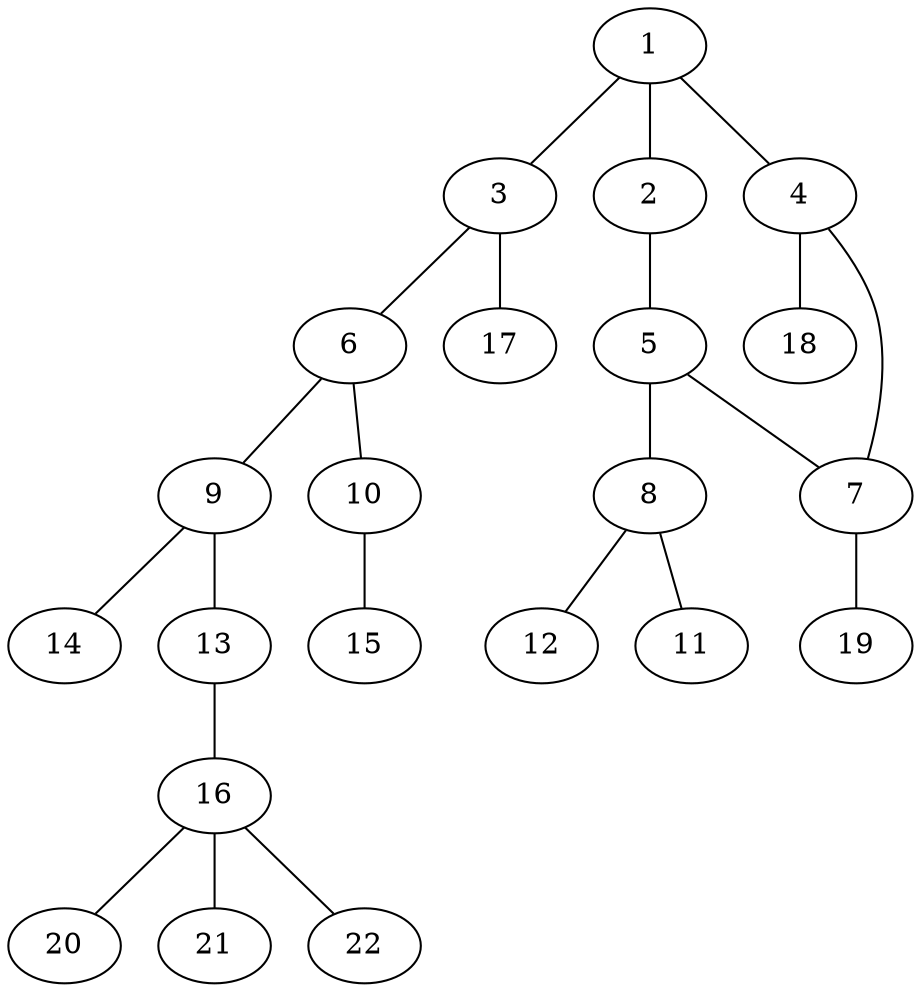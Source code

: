 graph molecule_232 {
	1	 [chem=C];
	2	 [chem=O];
	1 -- 2	 [valence=1];
	3	 [chem=C];
	1 -- 3	 [valence=1];
	4	 [chem=C];
	1 -- 4	 [valence=2];
	5	 [chem=C];
	2 -- 5	 [valence=1];
	6	 [chem=C];
	3 -- 6	 [valence=2];
	17	 [chem=H];
	3 -- 17	 [valence=1];
	7	 [chem=C];
	4 -- 7	 [valence=1];
	18	 [chem=H];
	4 -- 18	 [valence=1];
	5 -- 7	 [valence=2];
	8	 [chem=N];
	5 -- 8	 [valence=1];
	9	 [chem=C];
	6 -- 9	 [valence=1];
	10	 [chem=C];
	6 -- 10	 [valence=1];
	19	 [chem=H];
	7 -- 19	 [valence=1];
	11	 [chem=O];
	8 -- 11	 [valence=2];
	12	 [chem=O];
	8 -- 12	 [valence=1];
	13	 [chem=O];
	9 -- 13	 [valence=1];
	14	 [chem=O];
	9 -- 14	 [valence=2];
	15	 [chem=N];
	10 -- 15	 [valence=3];
	16	 [chem=C];
	13 -- 16	 [valence=1];
	20	 [chem=H];
	16 -- 20	 [valence=1];
	21	 [chem=H];
	16 -- 21	 [valence=1];
	22	 [chem=H];
	16 -- 22	 [valence=1];
}
